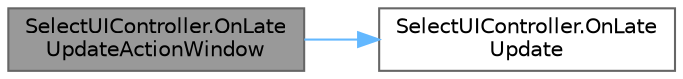 digraph "SelectUIController.OnLateUpdateActionWindow"
{
 // LATEX_PDF_SIZE
  bgcolor="transparent";
  edge [fontname=Helvetica,fontsize=10,labelfontname=Helvetica,labelfontsize=10];
  node [fontname=Helvetica,fontsize=10,shape=box,height=0.2,width=0.4];
  rankdir="LR";
  Node1 [id="Node000001",label="SelectUIController.OnLate\lUpdateActionWindow",height=0.2,width=0.4,color="gray40", fillcolor="grey60", style="filled", fontcolor="black",tooltip=" "];
  Node1 -> Node2 [id="edge2_Node000001_Node000002",color="steelblue1",style="solid",tooltip=" "];
  Node2 [id="Node000002",label="SelectUIController.OnLate\lUpdate",height=0.2,width=0.4,color="grey40", fillcolor="white", style="filled",URL="$class_select_u_i_controller.html#a4c693b99fa30040236b1b5cccf671e4b",tooltip=" "];
}
